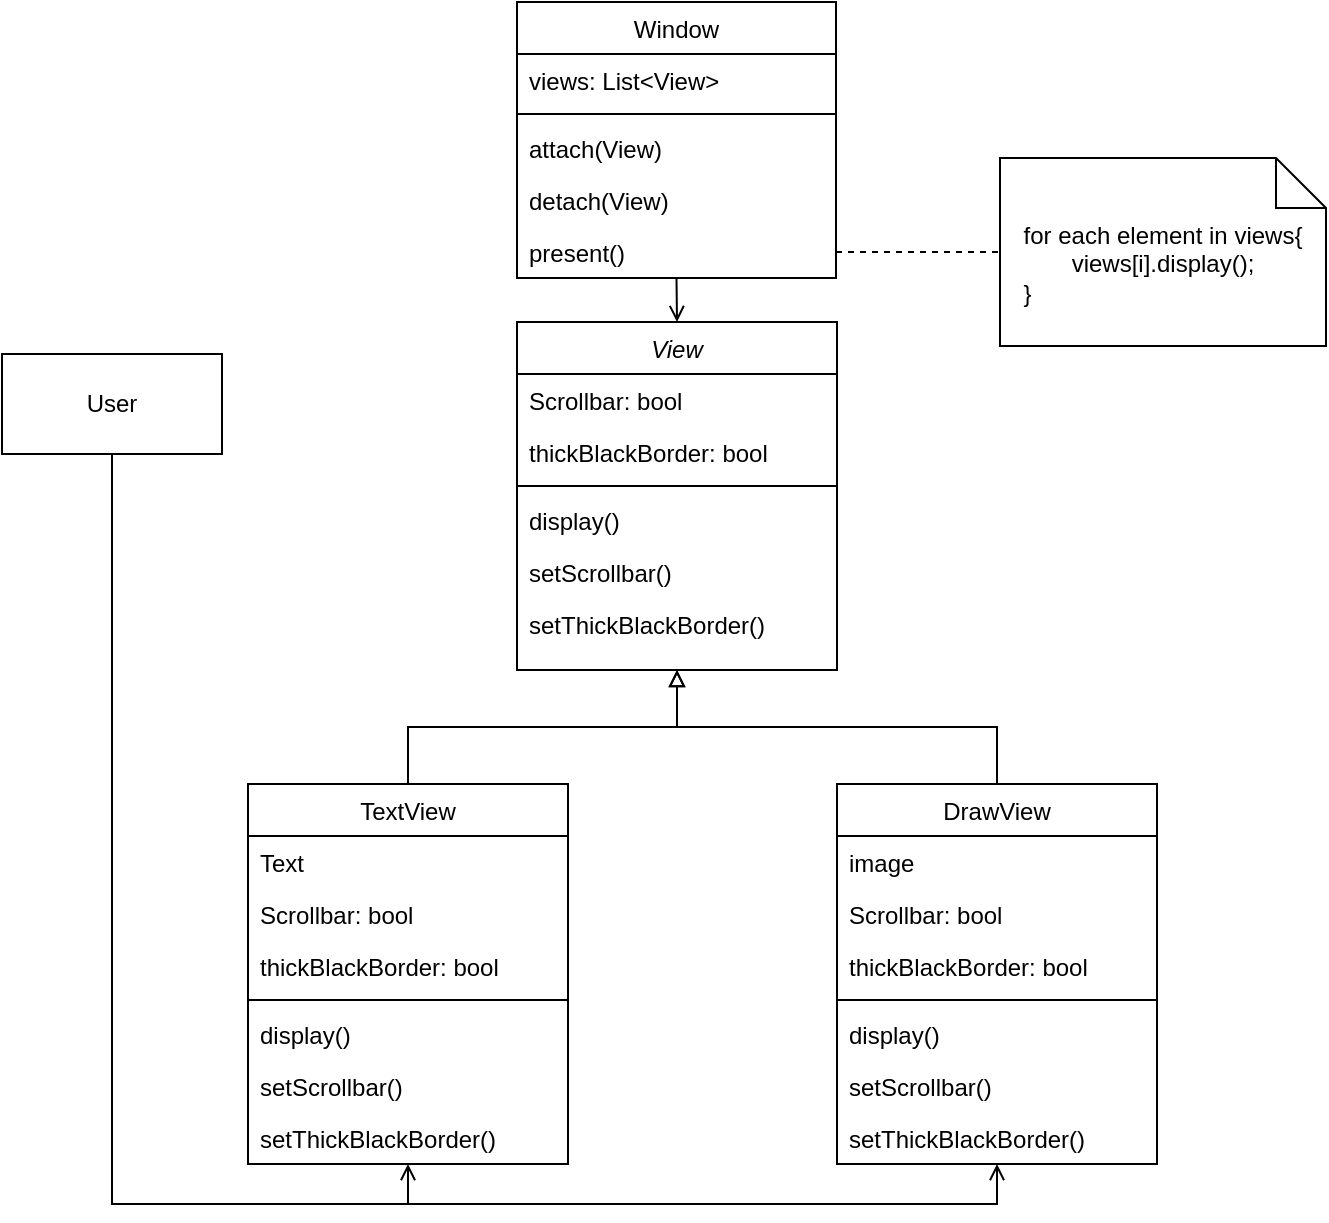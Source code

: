 <mxfile version="21.2.3" type="github">
  <diagram id="C5RBs43oDa-KdzZeNtuy" name="Page-1">
    <mxGraphModel dx="734" dy="582" grid="0" gridSize="10" guides="1" tooltips="1" connect="1" arrows="1" fold="1" page="1" pageScale="1" pageWidth="827" pageHeight="1169" math="0" shadow="0">
      <root>
        <mxCell id="WIyWlLk6GJQsqaUBKTNV-0" />
        <mxCell id="WIyWlLk6GJQsqaUBKTNV-1" parent="WIyWlLk6GJQsqaUBKTNV-0" />
        <mxCell id="Nr7kIT6_98lTkHRtGs4z-55" style="edgeStyle=orthogonalEdgeStyle;rounded=0;orthogonalLoop=1;jettySize=auto;html=1;exitX=0.5;exitY=0;exitDx=0;exitDy=0;entryX=0.5;entryY=1;entryDx=0;entryDy=0;endArrow=block;endFill=0;" edge="1" parent="WIyWlLk6GJQsqaUBKTNV-1" source="zkfFHV4jXpPFQw0GAbJ--0" target="Nr7kIT6_98lTkHRtGs4z-47">
          <mxGeometry relative="1" as="geometry" />
        </mxCell>
        <mxCell id="zkfFHV4jXpPFQw0GAbJ--0" value="TextView" style="swimlane;fontStyle=0;align=center;verticalAlign=top;childLayout=stackLayout;horizontal=1;startSize=26;horizontalStack=0;resizeParent=1;resizeLast=0;collapsible=1;marginBottom=0;rounded=0;shadow=0;strokeWidth=1;" parent="WIyWlLk6GJQsqaUBKTNV-1" vertex="1">
          <mxGeometry x="146" y="459" width="160" height="190" as="geometry">
            <mxRectangle x="146" y="459" width="160" height="26" as="alternateBounds" />
          </mxGeometry>
        </mxCell>
        <mxCell id="zkfFHV4jXpPFQw0GAbJ--1" value="Text" style="text;align=left;verticalAlign=top;spacingLeft=4;spacingRight=4;overflow=hidden;rotatable=0;points=[[0,0.5],[1,0.5]];portConstraint=eastwest;" parent="zkfFHV4jXpPFQw0GAbJ--0" vertex="1">
          <mxGeometry y="26" width="160" height="26" as="geometry" />
        </mxCell>
        <mxCell id="Nr7kIT6_98lTkHRtGs4z-10" value="Scrollbar: bool" style="text;align=left;verticalAlign=top;spacingLeft=4;spacingRight=4;overflow=hidden;rotatable=0;points=[[0,0.5],[1,0.5]];portConstraint=eastwest;" vertex="1" parent="zkfFHV4jXpPFQw0GAbJ--0">
          <mxGeometry y="52" width="160" height="26" as="geometry" />
        </mxCell>
        <mxCell id="Nr7kIT6_98lTkHRtGs4z-12" value="thickBlackBorder: bool" style="text;align=left;verticalAlign=top;spacingLeft=4;spacingRight=4;overflow=hidden;rotatable=0;points=[[0,0.5],[1,0.5]];portConstraint=eastwest;" vertex="1" parent="zkfFHV4jXpPFQw0GAbJ--0">
          <mxGeometry y="78" width="160" height="26" as="geometry" />
        </mxCell>
        <mxCell id="zkfFHV4jXpPFQw0GAbJ--4" value="" style="line;html=1;strokeWidth=1;align=left;verticalAlign=middle;spacingTop=-1;spacingLeft=3;spacingRight=3;rotatable=0;labelPosition=right;points=[];portConstraint=eastwest;" parent="zkfFHV4jXpPFQw0GAbJ--0" vertex="1">
          <mxGeometry y="104" width="160" height="8" as="geometry" />
        </mxCell>
        <mxCell id="zkfFHV4jXpPFQw0GAbJ--5" value="display()" style="text;align=left;verticalAlign=top;spacingLeft=4;spacingRight=4;overflow=hidden;rotatable=0;points=[[0,0.5],[1,0.5]];portConstraint=eastwest;" parent="zkfFHV4jXpPFQw0GAbJ--0" vertex="1">
          <mxGeometry y="112" width="160" height="26" as="geometry" />
        </mxCell>
        <mxCell id="Nr7kIT6_98lTkHRtGs4z-11" value="setScrollbar()" style="text;align=left;verticalAlign=top;spacingLeft=4;spacingRight=4;overflow=hidden;rotatable=0;points=[[0,0.5],[1,0.5]];portConstraint=eastwest;" vertex="1" parent="zkfFHV4jXpPFQw0GAbJ--0">
          <mxGeometry y="138" width="160" height="26" as="geometry" />
        </mxCell>
        <mxCell id="Nr7kIT6_98lTkHRtGs4z-13" value="setThickBlackBorder()" style="text;align=left;verticalAlign=top;spacingLeft=4;spacingRight=4;overflow=hidden;rotatable=0;points=[[0,0.5],[1,0.5]];portConstraint=eastwest;" vertex="1" parent="zkfFHV4jXpPFQw0GAbJ--0">
          <mxGeometry y="164" width="160" height="26" as="geometry" />
        </mxCell>
        <mxCell id="Nr7kIT6_98lTkHRtGs4z-57" style="edgeStyle=orthogonalEdgeStyle;rounded=0;orthogonalLoop=1;jettySize=auto;html=1;exitX=0.5;exitY=1;exitDx=0;exitDy=0;entryX=0.5;entryY=0;entryDx=0;entryDy=0;endArrow=open;endFill=0;" edge="1" parent="WIyWlLk6GJQsqaUBKTNV-1" source="Nr7kIT6_98lTkHRtGs4z-5" target="Nr7kIT6_98lTkHRtGs4z-47">
          <mxGeometry relative="1" as="geometry" />
        </mxCell>
        <mxCell id="Nr7kIT6_98lTkHRtGs4z-5" value="Window" style="swimlane;fontStyle=0;align=center;verticalAlign=top;childLayout=stackLayout;horizontal=1;startSize=26;horizontalStack=0;resizeParent=1;resizeLast=0;collapsible=1;marginBottom=0;rounded=0;shadow=0;strokeWidth=1;" vertex="1" parent="WIyWlLk6GJQsqaUBKTNV-1">
          <mxGeometry x="280.5" y="68" width="159.5" height="138" as="geometry">
            <mxRectangle x="154" y="67" width="160" height="26" as="alternateBounds" />
          </mxGeometry>
        </mxCell>
        <mxCell id="Nr7kIT6_98lTkHRtGs4z-6" value="views: List&lt;View&gt;" style="text;align=left;verticalAlign=top;spacingLeft=4;spacingRight=4;overflow=hidden;rotatable=0;points=[[0,0.5],[1,0.5]];portConstraint=eastwest;" vertex="1" parent="Nr7kIT6_98lTkHRtGs4z-5">
          <mxGeometry y="26" width="159.5" height="26" as="geometry" />
        </mxCell>
        <mxCell id="Nr7kIT6_98lTkHRtGs4z-63" value="" style="line;html=1;strokeWidth=1;align=left;verticalAlign=middle;spacingTop=-1;spacingLeft=3;spacingRight=3;rotatable=0;labelPosition=right;points=[];portConstraint=eastwest;" vertex="1" parent="Nr7kIT6_98lTkHRtGs4z-5">
          <mxGeometry y="52" width="159.5" height="8" as="geometry" />
        </mxCell>
        <mxCell id="Nr7kIT6_98lTkHRtGs4z-62" value="attach(View)" style="text;align=left;verticalAlign=top;spacingLeft=4;spacingRight=4;overflow=hidden;rotatable=0;points=[[0,0.5],[1,0.5]];portConstraint=eastwest;" vertex="1" parent="Nr7kIT6_98lTkHRtGs4z-5">
          <mxGeometry y="60" width="159.5" height="26" as="geometry" />
        </mxCell>
        <mxCell id="Nr7kIT6_98lTkHRtGs4z-64" value="detach(View)" style="text;align=left;verticalAlign=top;spacingLeft=4;spacingRight=4;overflow=hidden;rotatable=0;points=[[0,0.5],[1,0.5]];portConstraint=eastwest;" vertex="1" parent="Nr7kIT6_98lTkHRtGs4z-5">
          <mxGeometry y="86" width="159.5" height="26" as="geometry" />
        </mxCell>
        <mxCell id="Nr7kIT6_98lTkHRtGs4z-65" value="present()" style="text;align=left;verticalAlign=top;spacingLeft=4;spacingRight=4;overflow=hidden;rotatable=0;points=[[0,0.5],[1,0.5]];portConstraint=eastwest;" vertex="1" parent="Nr7kIT6_98lTkHRtGs4z-5">
          <mxGeometry y="112" width="159.5" height="26" as="geometry" />
        </mxCell>
        <mxCell id="Nr7kIT6_98lTkHRtGs4z-56" style="edgeStyle=orthogonalEdgeStyle;rounded=0;orthogonalLoop=1;jettySize=auto;html=1;exitX=0.5;exitY=0;exitDx=0;exitDy=0;entryX=0.5;entryY=1;entryDx=0;entryDy=0;endArrow=block;endFill=0;" edge="1" parent="WIyWlLk6GJQsqaUBKTNV-1" source="Nr7kIT6_98lTkHRtGs4z-14" target="Nr7kIT6_98lTkHRtGs4z-47">
          <mxGeometry relative="1" as="geometry" />
        </mxCell>
        <mxCell id="Nr7kIT6_98lTkHRtGs4z-14" value="DrawView" style="swimlane;fontStyle=0;align=center;verticalAlign=top;childLayout=stackLayout;horizontal=1;startSize=26;horizontalStack=0;resizeParent=1;resizeLast=0;collapsible=1;marginBottom=0;rounded=0;shadow=0;strokeWidth=1;" vertex="1" parent="WIyWlLk6GJQsqaUBKTNV-1">
          <mxGeometry x="440.5" y="459" width="160" height="190" as="geometry">
            <mxRectangle x="440.5" y="459" width="160" height="26" as="alternateBounds" />
          </mxGeometry>
        </mxCell>
        <mxCell id="Nr7kIT6_98lTkHRtGs4z-15" value="image" style="text;align=left;verticalAlign=top;spacingLeft=4;spacingRight=4;overflow=hidden;rotatable=0;points=[[0,0.5],[1,0.5]];portConstraint=eastwest;" vertex="1" parent="Nr7kIT6_98lTkHRtGs4z-14">
          <mxGeometry y="26" width="160" height="26" as="geometry" />
        </mxCell>
        <mxCell id="Nr7kIT6_98lTkHRtGs4z-16" value="Scrollbar: bool" style="text;align=left;verticalAlign=top;spacingLeft=4;spacingRight=4;overflow=hidden;rotatable=0;points=[[0,0.5],[1,0.5]];portConstraint=eastwest;" vertex="1" parent="Nr7kIT6_98lTkHRtGs4z-14">
          <mxGeometry y="52" width="160" height="26" as="geometry" />
        </mxCell>
        <mxCell id="Nr7kIT6_98lTkHRtGs4z-17" value="thickBlackBorder: bool" style="text;align=left;verticalAlign=top;spacingLeft=4;spacingRight=4;overflow=hidden;rotatable=0;points=[[0,0.5],[1,0.5]];portConstraint=eastwest;" vertex="1" parent="Nr7kIT6_98lTkHRtGs4z-14">
          <mxGeometry y="78" width="160" height="26" as="geometry" />
        </mxCell>
        <mxCell id="Nr7kIT6_98lTkHRtGs4z-18" value="" style="line;html=1;strokeWidth=1;align=left;verticalAlign=middle;spacingTop=-1;spacingLeft=3;spacingRight=3;rotatable=0;labelPosition=right;points=[];portConstraint=eastwest;" vertex="1" parent="Nr7kIT6_98lTkHRtGs4z-14">
          <mxGeometry y="104" width="160" height="8" as="geometry" />
        </mxCell>
        <mxCell id="Nr7kIT6_98lTkHRtGs4z-19" value="display()" style="text;align=left;verticalAlign=top;spacingLeft=4;spacingRight=4;overflow=hidden;rotatable=0;points=[[0,0.5],[1,0.5]];portConstraint=eastwest;" vertex="1" parent="Nr7kIT6_98lTkHRtGs4z-14">
          <mxGeometry y="112" width="160" height="26" as="geometry" />
        </mxCell>
        <mxCell id="Nr7kIT6_98lTkHRtGs4z-20" value="setScrollbar()" style="text;align=left;verticalAlign=top;spacingLeft=4;spacingRight=4;overflow=hidden;rotatable=0;points=[[0,0.5],[1,0.5]];portConstraint=eastwest;" vertex="1" parent="Nr7kIT6_98lTkHRtGs4z-14">
          <mxGeometry y="138" width="160" height="26" as="geometry" />
        </mxCell>
        <mxCell id="Nr7kIT6_98lTkHRtGs4z-21" value="setThickBlackBorder()" style="text;align=left;verticalAlign=top;spacingLeft=4;spacingRight=4;overflow=hidden;rotatable=0;points=[[0,0.5],[1,0.5]];portConstraint=eastwest;" vertex="1" parent="Nr7kIT6_98lTkHRtGs4z-14">
          <mxGeometry y="164" width="160" height="26" as="geometry" />
        </mxCell>
        <mxCell id="Nr7kIT6_98lTkHRtGs4z-47" value="View" style="swimlane;fontStyle=2;align=center;verticalAlign=top;childLayout=stackLayout;horizontal=1;startSize=26;horizontalStack=0;resizeParent=1;resizeLast=0;collapsible=1;marginBottom=0;rounded=0;shadow=0;strokeWidth=1;" vertex="1" parent="WIyWlLk6GJQsqaUBKTNV-1">
          <mxGeometry x="280.5" y="228" width="160" height="174" as="geometry">
            <mxRectangle x="496" y="61" width="160" height="26" as="alternateBounds" />
          </mxGeometry>
        </mxCell>
        <mxCell id="Nr7kIT6_98lTkHRtGs4z-49" value="Scrollbar: bool" style="text;align=left;verticalAlign=top;spacingLeft=4;spacingRight=4;overflow=hidden;rotatable=0;points=[[0,0.5],[1,0.5]];portConstraint=eastwest;" vertex="1" parent="Nr7kIT6_98lTkHRtGs4z-47">
          <mxGeometry y="26" width="160" height="26" as="geometry" />
        </mxCell>
        <mxCell id="Nr7kIT6_98lTkHRtGs4z-50" value="thickBlackBorder: bool" style="text;align=left;verticalAlign=top;spacingLeft=4;spacingRight=4;overflow=hidden;rotatable=0;points=[[0,0.5],[1,0.5]];portConstraint=eastwest;" vertex="1" parent="Nr7kIT6_98lTkHRtGs4z-47">
          <mxGeometry y="52" width="160" height="26" as="geometry" />
        </mxCell>
        <mxCell id="Nr7kIT6_98lTkHRtGs4z-51" value="" style="line;html=1;strokeWidth=1;align=left;verticalAlign=middle;spacingTop=-1;spacingLeft=3;spacingRight=3;rotatable=0;labelPosition=right;points=[];portConstraint=eastwest;" vertex="1" parent="Nr7kIT6_98lTkHRtGs4z-47">
          <mxGeometry y="78" width="160" height="8" as="geometry" />
        </mxCell>
        <mxCell id="Nr7kIT6_98lTkHRtGs4z-52" value="display()" style="text;align=left;verticalAlign=top;spacingLeft=4;spacingRight=4;overflow=hidden;rotatable=0;points=[[0,0.5],[1,0.5]];portConstraint=eastwest;" vertex="1" parent="Nr7kIT6_98lTkHRtGs4z-47">
          <mxGeometry y="86" width="160" height="26" as="geometry" />
        </mxCell>
        <mxCell id="Nr7kIT6_98lTkHRtGs4z-53" value="setScrollbar()" style="text;align=left;verticalAlign=top;spacingLeft=4;spacingRight=4;overflow=hidden;rotatable=0;points=[[0,0.5],[1,0.5]];portConstraint=eastwest;" vertex="1" parent="Nr7kIT6_98lTkHRtGs4z-47">
          <mxGeometry y="112" width="160" height="26" as="geometry" />
        </mxCell>
        <mxCell id="Nr7kIT6_98lTkHRtGs4z-54" value="setThickBlackBorder()" style="text;align=left;verticalAlign=top;spacingLeft=4;spacingRight=4;overflow=hidden;rotatable=0;points=[[0,0.5],[1,0.5]];portConstraint=eastwest;" vertex="1" parent="Nr7kIT6_98lTkHRtGs4z-47">
          <mxGeometry y="138" width="160" height="26" as="geometry" />
        </mxCell>
        <mxCell id="Nr7kIT6_98lTkHRtGs4z-60" style="edgeStyle=orthogonalEdgeStyle;rounded=0;orthogonalLoop=1;jettySize=auto;html=1;exitX=0.5;exitY=1;exitDx=0;exitDy=0;entryX=0.5;entryY=1;entryDx=0;entryDy=0;endArrow=open;endFill=0;" edge="1" parent="WIyWlLk6GJQsqaUBKTNV-1" source="Nr7kIT6_98lTkHRtGs4z-58" target="zkfFHV4jXpPFQw0GAbJ--0">
          <mxGeometry relative="1" as="geometry" />
        </mxCell>
        <mxCell id="Nr7kIT6_98lTkHRtGs4z-61" style="edgeStyle=orthogonalEdgeStyle;rounded=0;orthogonalLoop=1;jettySize=auto;html=1;exitX=0.5;exitY=1;exitDx=0;exitDy=0;entryX=0.5;entryY=1;entryDx=0;entryDy=0;endArrow=open;endFill=0;" edge="1" parent="WIyWlLk6GJQsqaUBKTNV-1" source="Nr7kIT6_98lTkHRtGs4z-58" target="Nr7kIT6_98lTkHRtGs4z-14">
          <mxGeometry relative="1" as="geometry" />
        </mxCell>
        <mxCell id="Nr7kIT6_98lTkHRtGs4z-58" value="User" style="html=1;whiteSpace=wrap;" vertex="1" parent="WIyWlLk6GJQsqaUBKTNV-1">
          <mxGeometry x="23" y="244" width="110" height="50" as="geometry" />
        </mxCell>
        <mxCell id="Nr7kIT6_98lTkHRtGs4z-66" value="for each element in views{&lt;br&gt;views[i].display();&lt;br&gt;&lt;div style=&quot;text-align: left;&quot;&gt;&lt;span style=&quot;background-color: initial;&quot;&gt;}&lt;/span&gt;&lt;/div&gt;" style="shape=note2;boundedLbl=1;whiteSpace=wrap;html=1;size=25;verticalAlign=top;align=center;" vertex="1" parent="WIyWlLk6GJQsqaUBKTNV-1">
          <mxGeometry x="522" y="146" width="163" height="94" as="geometry" />
        </mxCell>
        <mxCell id="Nr7kIT6_98lTkHRtGs4z-67" style="edgeStyle=orthogonalEdgeStyle;rounded=0;orthogonalLoop=1;jettySize=auto;html=1;exitX=1;exitY=0.5;exitDx=0;exitDy=0;entryX=0;entryY=0.5;entryDx=0;entryDy=0;entryPerimeter=0;endArrow=none;endFill=0;dashed=1;" edge="1" parent="WIyWlLk6GJQsqaUBKTNV-1" source="Nr7kIT6_98lTkHRtGs4z-65" target="Nr7kIT6_98lTkHRtGs4z-66">
          <mxGeometry relative="1" as="geometry" />
        </mxCell>
      </root>
    </mxGraphModel>
  </diagram>
</mxfile>
